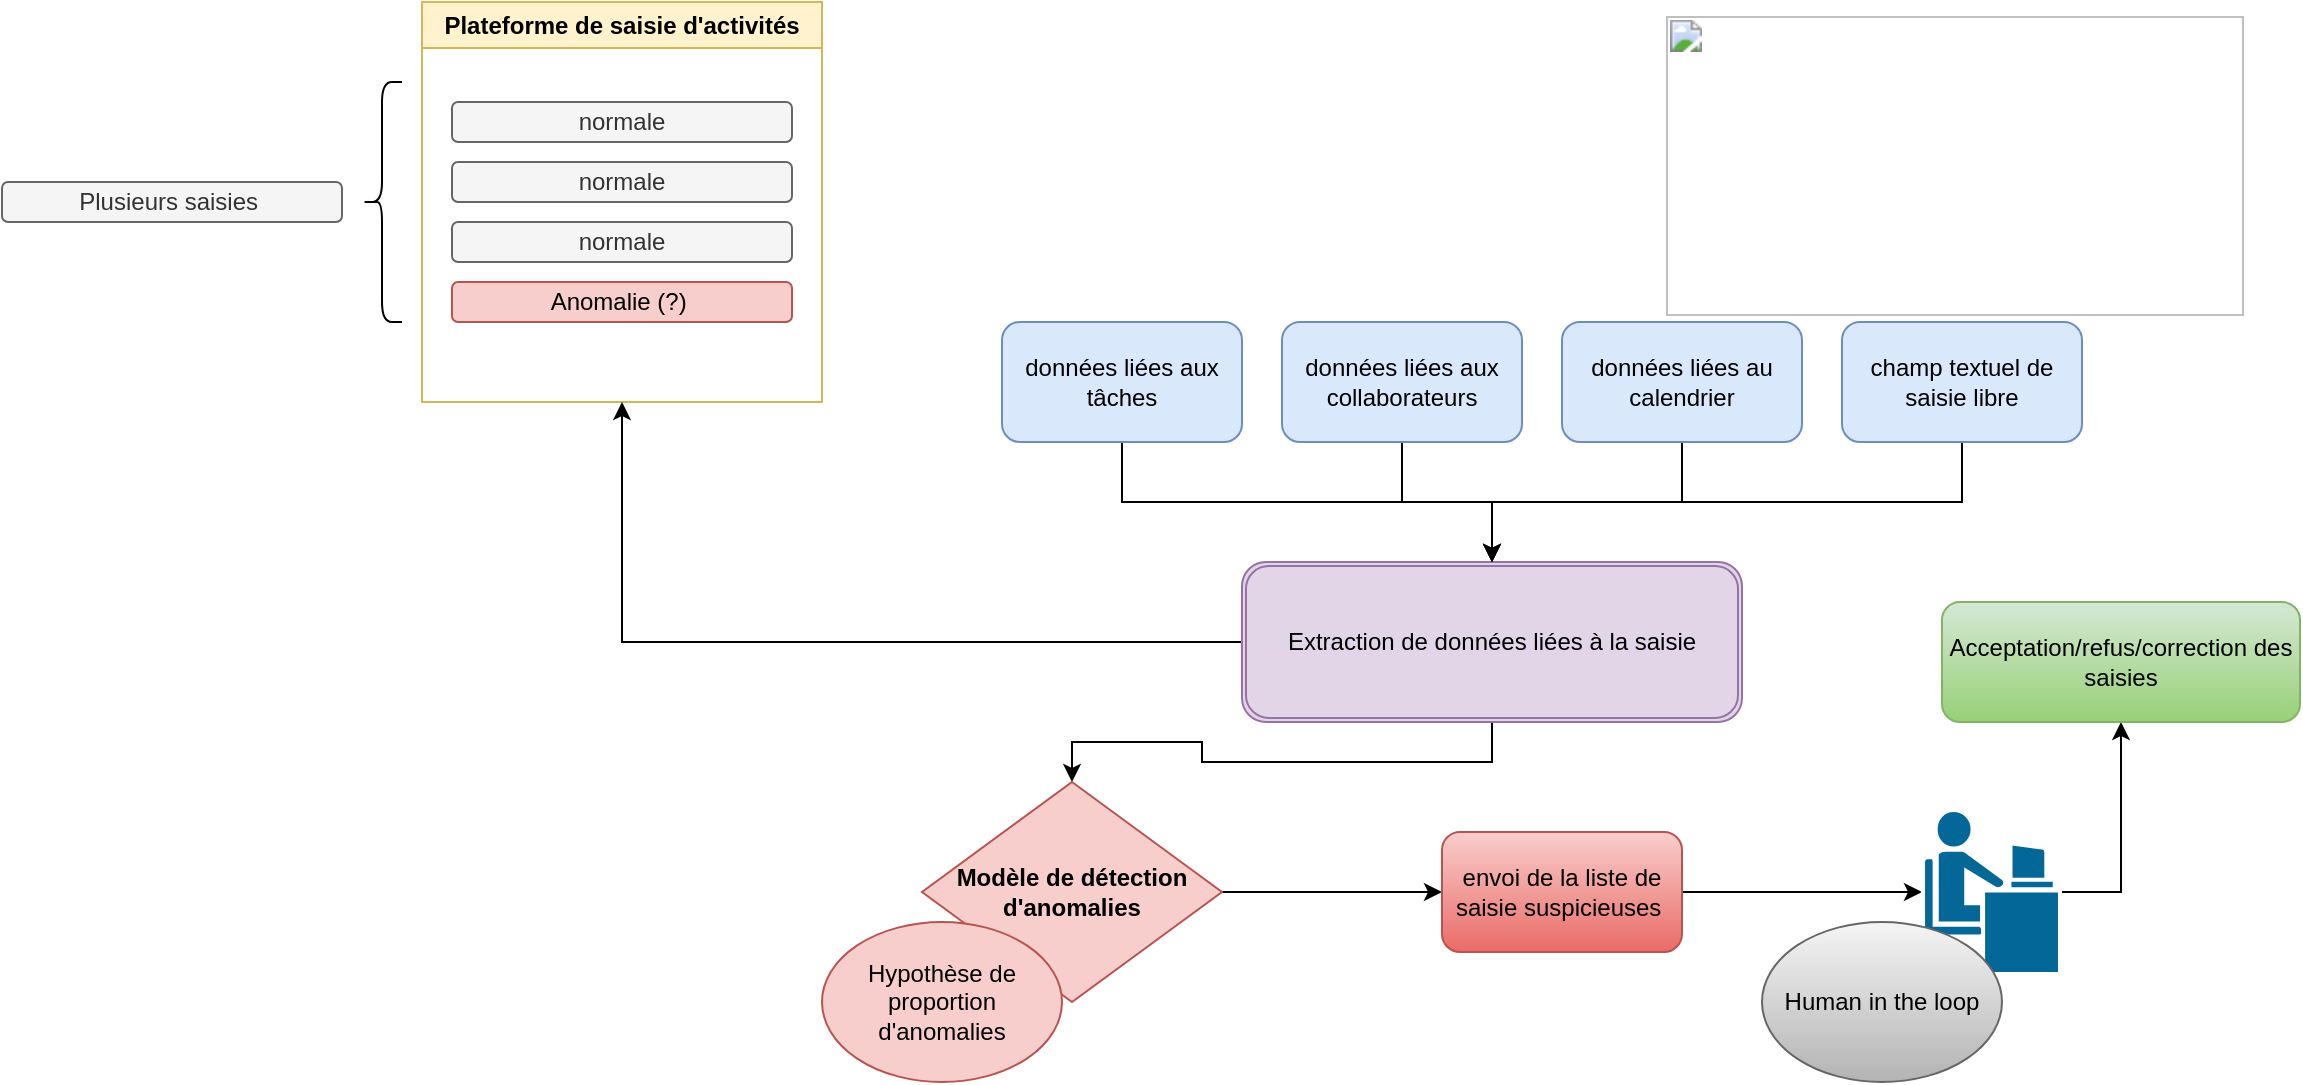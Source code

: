 <mxfile version="20.6.0" type="device"><diagram id="y7H9xjeATJgHlVoKxOKj" name="Page-1"><mxGraphModel dx="1422" dy="705" grid="1" gridSize="10" guides="1" tooltips="1" connect="1" arrows="1" fold="1" page="1" pageScale="1" pageWidth="827" pageHeight="1169" math="0" shadow="0"><root><mxCell id="0"/><mxCell id="1" parent="0"/><mxCell id="wSjVRnKv8RSe_sXsvYf3-2" value="Plateforme de saisie d'activités" style="swimlane;horizontal=0;whiteSpace=wrap;html=1;rotation=90;fillColor=#fff2cc;strokeColor=#d6b656;" vertex="1" parent="1"><mxGeometry x="260" y="110" width="200" height="200" as="geometry"/></mxCell><mxCell id="wSjVRnKv8RSe_sXsvYf3-3" value="normale" style="rounded=1;whiteSpace=wrap;html=1;fillColor=#f5f5f5;fontColor=#333333;strokeColor=#666666;" vertex="1" parent="wSjVRnKv8RSe_sXsvYf3-2"><mxGeometry x="15" y="50" width="170" height="20" as="geometry"/></mxCell><mxCell id="wSjVRnKv8RSe_sXsvYf3-5" value="normale" style="rounded=1;whiteSpace=wrap;html=1;fillColor=#f5f5f5;fontColor=#333333;strokeColor=#666666;" vertex="1" parent="wSjVRnKv8RSe_sXsvYf3-2"><mxGeometry x="15" y="110" width="170" height="20" as="geometry"/></mxCell><mxCell id="wSjVRnKv8RSe_sXsvYf3-6" value="Anomalie (?)&amp;nbsp;" style="rounded=1;whiteSpace=wrap;html=1;fillColor=#f8cecc;strokeColor=#b85450;" vertex="1" parent="wSjVRnKv8RSe_sXsvYf3-2"><mxGeometry x="15" y="140" width="170" height="20" as="geometry"/></mxCell><mxCell id="wSjVRnKv8RSe_sXsvYf3-8" value="normale" style="rounded=1;whiteSpace=wrap;html=1;fillColor=#f5f5f5;fontColor=#333333;strokeColor=#666666;" vertex="1" parent="wSjVRnKv8RSe_sXsvYf3-2"><mxGeometry x="15" y="80" width="170" height="20" as="geometry"/></mxCell><mxCell id="wSjVRnKv8RSe_sXsvYf3-7" value="" style="shape=curlyBracket;whiteSpace=wrap;html=1;rounded=1;labelPosition=left;verticalLabelPosition=middle;align=right;verticalAlign=middle;" vertex="1" parent="1"><mxGeometry x="230" y="150" width="20" height="120" as="geometry"/></mxCell><mxCell id="wSjVRnKv8RSe_sXsvYf3-4" value="Plusieurs saisies&amp;nbsp;" style="rounded=1;whiteSpace=wrap;html=1;fillColor=#f5f5f5;fontColor=#333333;strokeColor=#666666;" vertex="1" parent="1"><mxGeometry x="50" y="200" width="170" height="20" as="geometry"/></mxCell><mxCell id="wSjVRnKv8RSe_sXsvYf3-11" style="edgeStyle=orthogonalEdgeStyle;rounded=0;orthogonalLoop=1;jettySize=auto;html=1;exitX=0;exitY=0.5;exitDx=0;exitDy=0;entryX=1;entryY=0.5;entryDx=0;entryDy=0;" edge="1" parent="1" source="wSjVRnKv8RSe_sXsvYf3-10" target="wSjVRnKv8RSe_sXsvYf3-2"><mxGeometry relative="1" as="geometry"/></mxCell><mxCell id="wSjVRnKv8RSe_sXsvYf3-26" style="edgeStyle=orthogonalEdgeStyle;rounded=0;orthogonalLoop=1;jettySize=auto;html=1;exitX=0.5;exitY=1;exitDx=0;exitDy=0;entryX=0.5;entryY=0;entryDx=0;entryDy=0;" edge="1" parent="1" source="wSjVRnKv8RSe_sXsvYf3-10" target="wSjVRnKv8RSe_sXsvYf3-23"><mxGeometry relative="1" as="geometry"/></mxCell><mxCell id="wSjVRnKv8RSe_sXsvYf3-10" value="Extraction de données liées à la saisie" style="shape=ext;double=1;rounded=1;whiteSpace=wrap;html=1;fillColor=#e1d5e7;strokeColor=#9673a6;" vertex="1" parent="1"><mxGeometry x="670" y="390" width="250" height="80" as="geometry"/></mxCell><mxCell id="wSjVRnKv8RSe_sXsvYf3-18" style="edgeStyle=orthogonalEdgeStyle;rounded=0;orthogonalLoop=1;jettySize=auto;html=1;exitX=0.5;exitY=1;exitDx=0;exitDy=0;entryX=0.5;entryY=0;entryDx=0;entryDy=0;" edge="1" parent="1" source="wSjVRnKv8RSe_sXsvYf3-12" target="wSjVRnKv8RSe_sXsvYf3-10"><mxGeometry relative="1" as="geometry"/></mxCell><mxCell id="wSjVRnKv8RSe_sXsvYf3-12" value="données liées aux tâches" style="rounded=1;whiteSpace=wrap;html=1;fillColor=#dae8fc;strokeColor=#6c8ebf;" vertex="1" parent="1"><mxGeometry x="550" y="270" width="120" height="60" as="geometry"/></mxCell><mxCell id="wSjVRnKv8RSe_sXsvYf3-20" style="edgeStyle=orthogonalEdgeStyle;rounded=0;orthogonalLoop=1;jettySize=auto;html=1;exitX=0.5;exitY=1;exitDx=0;exitDy=0;entryX=0.5;entryY=0;entryDx=0;entryDy=0;" edge="1" parent="1" source="wSjVRnKv8RSe_sXsvYf3-13" target="wSjVRnKv8RSe_sXsvYf3-10"><mxGeometry relative="1" as="geometry"/></mxCell><mxCell id="wSjVRnKv8RSe_sXsvYf3-13" value="données liées aux collaborateurs" style="rounded=1;whiteSpace=wrap;html=1;fillColor=#dae8fc;strokeColor=#6c8ebf;" vertex="1" parent="1"><mxGeometry x="690" y="270" width="120" height="60" as="geometry"/></mxCell><mxCell id="wSjVRnKv8RSe_sXsvYf3-21" style="edgeStyle=orthogonalEdgeStyle;rounded=0;orthogonalLoop=1;jettySize=auto;html=1;exitX=0.5;exitY=1;exitDx=0;exitDy=0;entryX=0.5;entryY=0;entryDx=0;entryDy=0;" edge="1" parent="1" source="wSjVRnKv8RSe_sXsvYf3-14" target="wSjVRnKv8RSe_sXsvYf3-10"><mxGeometry relative="1" as="geometry"/></mxCell><mxCell id="wSjVRnKv8RSe_sXsvYf3-14" value="données liées au calendrier" style="rounded=1;whiteSpace=wrap;html=1;fillColor=#dae8fc;strokeColor=#6c8ebf;" vertex="1" parent="1"><mxGeometry x="830" y="270" width="120" height="60" as="geometry"/></mxCell><mxCell id="wSjVRnKv8RSe_sXsvYf3-22" style="edgeStyle=orthogonalEdgeStyle;rounded=0;orthogonalLoop=1;jettySize=auto;html=1;exitX=0.5;exitY=1;exitDx=0;exitDy=0;entryX=0.5;entryY=0;entryDx=0;entryDy=0;" edge="1" parent="1" source="wSjVRnKv8RSe_sXsvYf3-15" target="wSjVRnKv8RSe_sXsvYf3-10"><mxGeometry relative="1" as="geometry"/></mxCell><mxCell id="wSjVRnKv8RSe_sXsvYf3-15" value="champ textuel de saisie libre" style="rounded=1;whiteSpace=wrap;html=1;fillColor=#dae8fc;strokeColor=#6c8ebf;" vertex="1" parent="1"><mxGeometry x="970" y="270" width="120" height="60" as="geometry"/></mxCell><mxCell id="wSjVRnKv8RSe_sXsvYf3-17" value="&lt;b id=&quot;docs-internal-guid-6e6a0258-7fff-2565-ccef-5928269cb748&quot; style=&quot;font-weight:normal;&quot;&gt;&lt;img src=&quot;https://lh5.googleusercontent.com/hfPDWJfDwgOQsyxDu_vQ4NxxkIsC0ifQcvPOmF9lLifcqxi4Y5Q66HkLglkfidDCAR6WEigRlfCTreUN1ogS8igbR7j2_LTLm9_f56eQsmkcr5HcNdImH87qWw7tVLeCboUyYoQ4xGjm8vG2tJgwo8hHg_9KdN7AU1ry6WX1U7wxZirjHixlP6gpqUwJz4HDbQ=nw&quot; height=&quot;150px;&quot; width=&quot;289px;&quot;&gt;&lt;/b&gt;" style="text;whiteSpace=wrap;html=1;" vertex="1" parent="1"><mxGeometry x="880" y="110" width="220" height="140" as="geometry"/></mxCell><mxCell id="wSjVRnKv8RSe_sXsvYf3-27" style="edgeStyle=orthogonalEdgeStyle;rounded=0;orthogonalLoop=1;jettySize=auto;html=1;exitX=1;exitY=0.5;exitDx=0;exitDy=0;" edge="1" parent="1" source="wSjVRnKv8RSe_sXsvYf3-23"><mxGeometry relative="1" as="geometry"><mxPoint x="770" y="555" as="targetPoint"/></mxGeometry></mxCell><mxCell id="wSjVRnKv8RSe_sXsvYf3-23" value="&lt;b&gt;Modèle de détection d'anomalies&lt;/b&gt;" style="rhombus;whiteSpace=wrap;html=1;fillColor=#f8cecc;strokeColor=#b85450;" vertex="1" parent="1"><mxGeometry x="510" y="500" width="150" height="110" as="geometry"/></mxCell><mxCell id="wSjVRnKv8RSe_sXsvYf3-25" value="Hypothèse de proportion d'anomalies" style="ellipse;whiteSpace=wrap;html=1;fillColor=#f8cecc;strokeColor=#b85450;" vertex="1" parent="1"><mxGeometry x="460" y="570" width="120" height="80" as="geometry"/></mxCell><mxCell id="wSjVRnKv8RSe_sXsvYf3-30" value="" style="edgeStyle=orthogonalEdgeStyle;rounded=0;orthogonalLoop=1;jettySize=auto;html=1;" edge="1" parent="1" source="wSjVRnKv8RSe_sXsvYf3-28" target="wSjVRnKv8RSe_sXsvYf3-29"><mxGeometry relative="1" as="geometry"/></mxCell><mxCell id="wSjVRnKv8RSe_sXsvYf3-28" value="envoi de la liste de saisie suspicieuses&amp;nbsp;" style="rounded=1;whiteSpace=wrap;html=1;fillColor=#f8cecc;strokeColor=#b85450;gradientColor=#ea6b66;" vertex="1" parent="1"><mxGeometry x="770" y="525" width="120" height="60" as="geometry"/></mxCell><mxCell id="wSjVRnKv8RSe_sXsvYf3-33" style="edgeStyle=orthogonalEdgeStyle;rounded=0;orthogonalLoop=1;jettySize=auto;html=1;exitX=1;exitY=0.5;exitDx=0;exitDy=0;exitPerimeter=0;entryX=0.5;entryY=1;entryDx=0;entryDy=0;" edge="1" parent="1" source="wSjVRnKv8RSe_sXsvYf3-29" target="wSjVRnKv8RSe_sXsvYf3-32"><mxGeometry relative="1" as="geometry"/></mxCell><mxCell id="wSjVRnKv8RSe_sXsvYf3-29" value="" style="shape=mxgraph.cisco.people.androgenous_person;html=1;pointerEvents=1;dashed=0;fillColor=#036897;strokeColor=#ffffff;strokeWidth=2;verticalLabelPosition=bottom;verticalAlign=top;align=center;outlineConnect=0;" vertex="1" parent="1"><mxGeometry x="1010" y="514" width="69" height="82" as="geometry"/></mxCell><mxCell id="wSjVRnKv8RSe_sXsvYf3-31" value="Human in the loop" style="ellipse;whiteSpace=wrap;html=1;fillColor=#f5f5f5;gradientColor=#b3b3b3;strokeColor=#666666;" vertex="1" parent="1"><mxGeometry x="930" y="570" width="120" height="80" as="geometry"/></mxCell><mxCell id="wSjVRnKv8RSe_sXsvYf3-32" value="Acceptation/refus/correction des saisies" style="rounded=1;whiteSpace=wrap;html=1;fillColor=#d5e8d4;gradientColor=#97d077;strokeColor=#82b366;" vertex="1" parent="1"><mxGeometry x="1020" y="410" width="179" height="60" as="geometry"/></mxCell></root></mxGraphModel></diagram></mxfile>